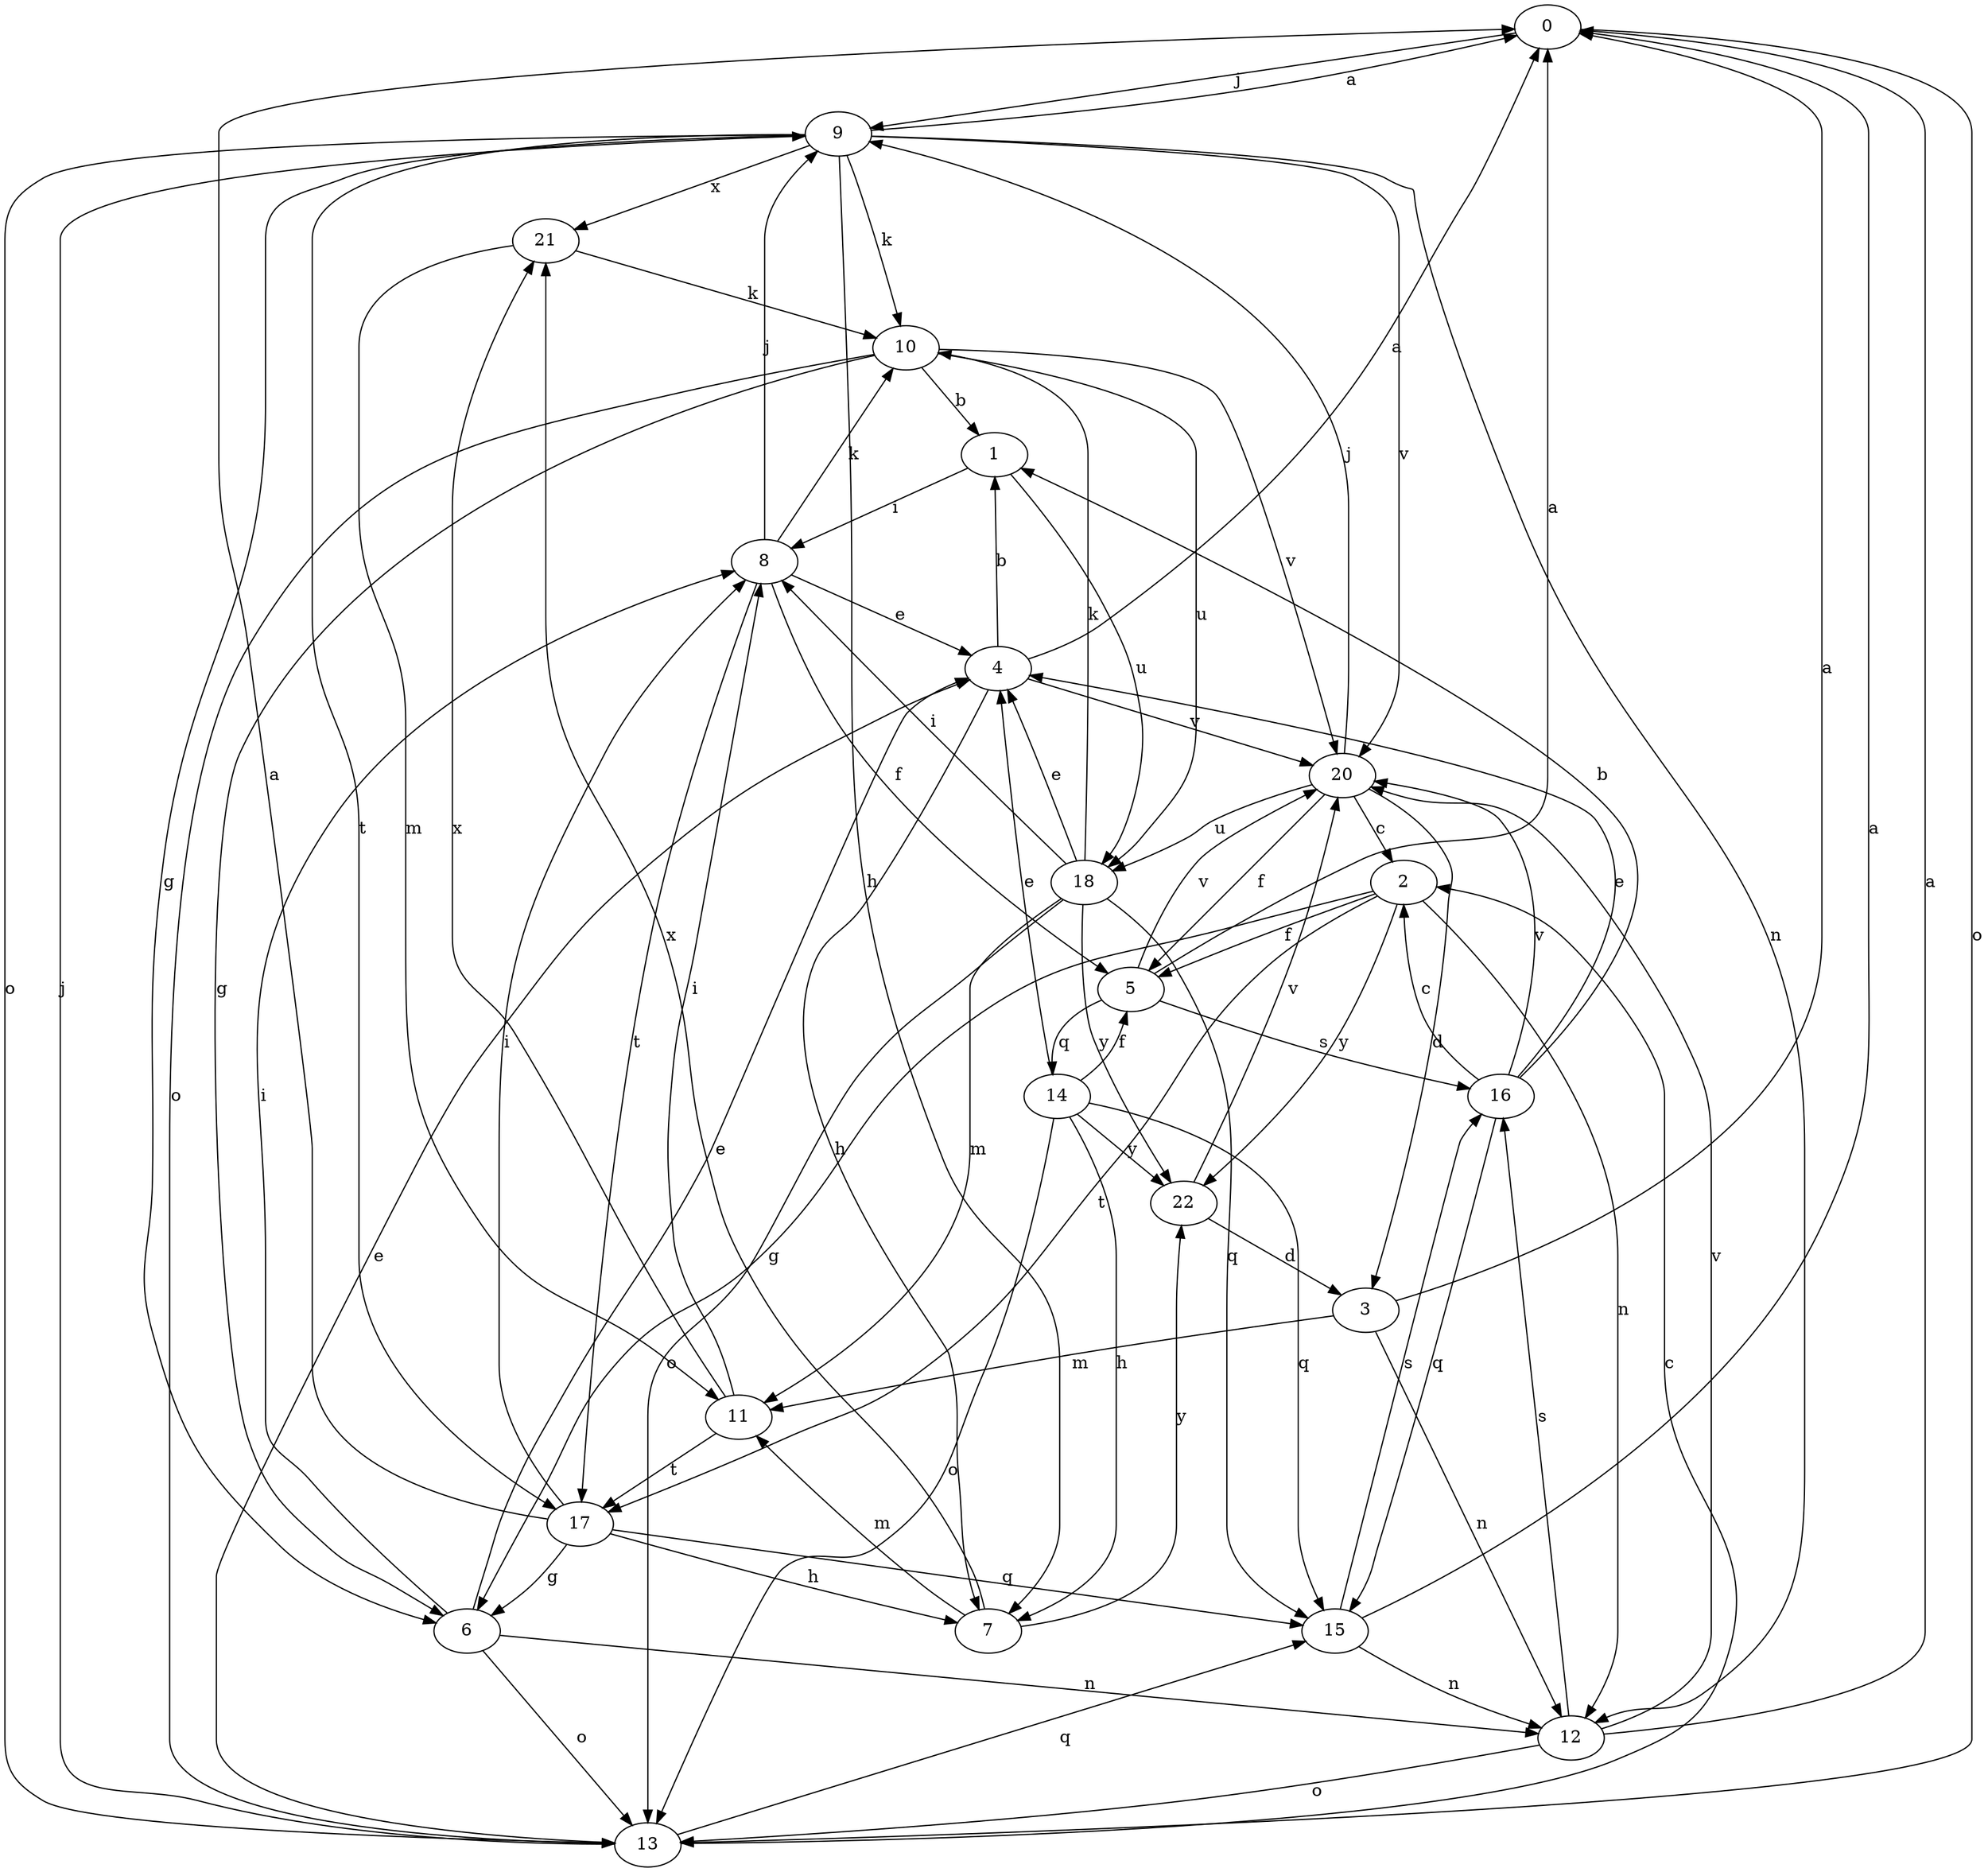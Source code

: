 strict digraph  {
0;
1;
2;
3;
4;
5;
6;
7;
8;
9;
10;
11;
12;
13;
14;
15;
16;
17;
18;
20;
21;
22;
0 -> 9  [label=j];
0 -> 13  [label=o];
1 -> 8  [label=i];
1 -> 18  [label=u];
2 -> 5  [label=f];
2 -> 6  [label=g];
2 -> 12  [label=n];
2 -> 17  [label=t];
2 -> 22  [label=y];
3 -> 0  [label=a];
3 -> 11  [label=m];
3 -> 12  [label=n];
4 -> 0  [label=a];
4 -> 1  [label=b];
4 -> 7  [label=h];
4 -> 20  [label=v];
5 -> 0  [label=a];
5 -> 14  [label=q];
5 -> 16  [label=s];
5 -> 20  [label=v];
6 -> 4  [label=e];
6 -> 8  [label=i];
6 -> 12  [label=n];
6 -> 13  [label=o];
7 -> 11  [label=m];
7 -> 21  [label=x];
7 -> 22  [label=y];
8 -> 4  [label=e];
8 -> 5  [label=f];
8 -> 9  [label=j];
8 -> 10  [label=k];
8 -> 17  [label=t];
9 -> 0  [label=a];
9 -> 6  [label=g];
9 -> 7  [label=h];
9 -> 10  [label=k];
9 -> 12  [label=n];
9 -> 13  [label=o];
9 -> 17  [label=t];
9 -> 20  [label=v];
9 -> 21  [label=x];
10 -> 1  [label=b];
10 -> 6  [label=g];
10 -> 13  [label=o];
10 -> 18  [label=u];
10 -> 20  [label=v];
11 -> 8  [label=i];
11 -> 17  [label=t];
11 -> 21  [label=x];
12 -> 0  [label=a];
12 -> 13  [label=o];
12 -> 16  [label=s];
12 -> 20  [label=v];
13 -> 2  [label=c];
13 -> 4  [label=e];
13 -> 9  [label=j];
13 -> 15  [label=q];
14 -> 4  [label=e];
14 -> 5  [label=f];
14 -> 7  [label=h];
14 -> 13  [label=o];
14 -> 15  [label=q];
14 -> 22  [label=y];
15 -> 0  [label=a];
15 -> 12  [label=n];
15 -> 16  [label=s];
16 -> 1  [label=b];
16 -> 2  [label=c];
16 -> 4  [label=e];
16 -> 15  [label=q];
16 -> 20  [label=v];
17 -> 0  [label=a];
17 -> 6  [label=g];
17 -> 7  [label=h];
17 -> 8  [label=i];
17 -> 15  [label=q];
18 -> 4  [label=e];
18 -> 8  [label=i];
18 -> 10  [label=k];
18 -> 11  [label=m];
18 -> 13  [label=o];
18 -> 15  [label=q];
18 -> 22  [label=y];
20 -> 2  [label=c];
20 -> 3  [label=d];
20 -> 5  [label=f];
20 -> 9  [label=j];
20 -> 18  [label=u];
21 -> 10  [label=k];
21 -> 11  [label=m];
22 -> 3  [label=d];
22 -> 20  [label=v];
}
